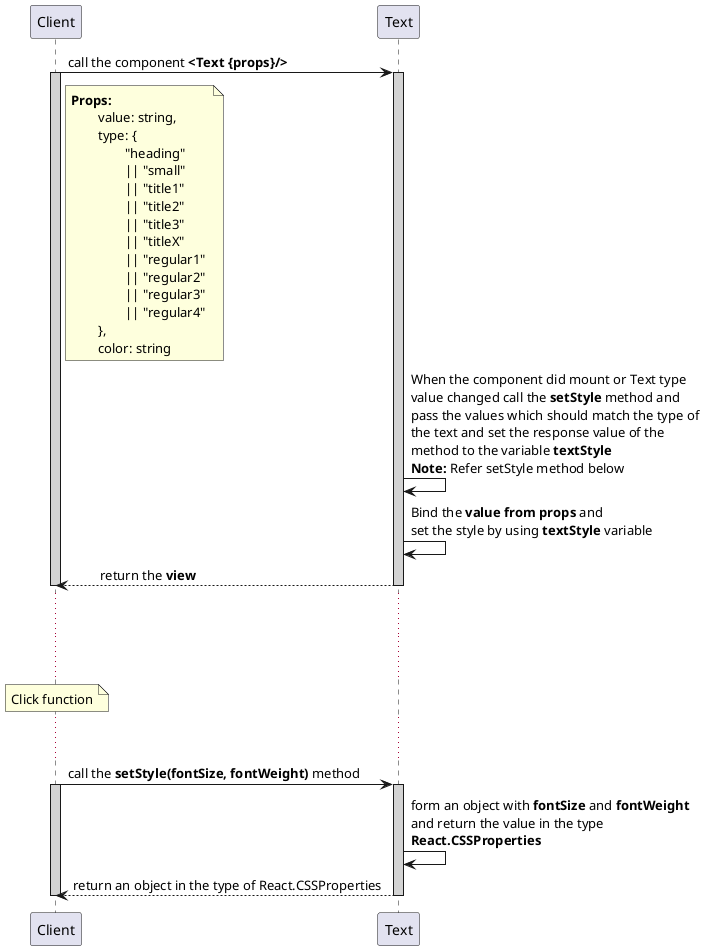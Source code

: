 @startuml Text
participant Client
participant Text

Client -> Text : call the component **<Text {props}/>**
activate Client #D3D3D3
activate Text #D3D3D3

note right of Client:**Props:** \n\tvalue: string, \n\ttype: {\n\t\t"heading" \n\t\t|| "small" \n\t\t|| "title1" \n\t\t|| "title2" \n\t\t|| "title3" \n\t\t|| "titleX" \n\t\t|| "regular1" \n\t\t|| "regular2" \n\t\t|| "regular3" \n\t\t|| "regular4" \n\t}, \n\tcolor: string
Text -> Text: When the component did mount or Text type \nvalue changed call the **setStyle** method and \npass the values which should match the type of \nthe text and set the response value of the \nmethod to the variable **textStyle** \n**Note:** Refer setStyle method below

Text -> Text : Bind the **value from props** and \nset the style by using **textStyle** variable

Client <-- Text : \treturn the **view**
deactivate Text
deactivate Client

... ...
... ...
note over Client: Click function
... ...

Client -> Text: call the **setStyle(fontSize, fontWeight)** method
activate Client #D3D3D3
activate Text #D3D3D3
Text -> Text : form an object with **fontSize** and **fontWeight** \nand return the value in the type \n**React.CSSProperties**
Client <-- Text : return an object in the type of React.CSSProperties
deactivate Text

deactivate Client

@enduml